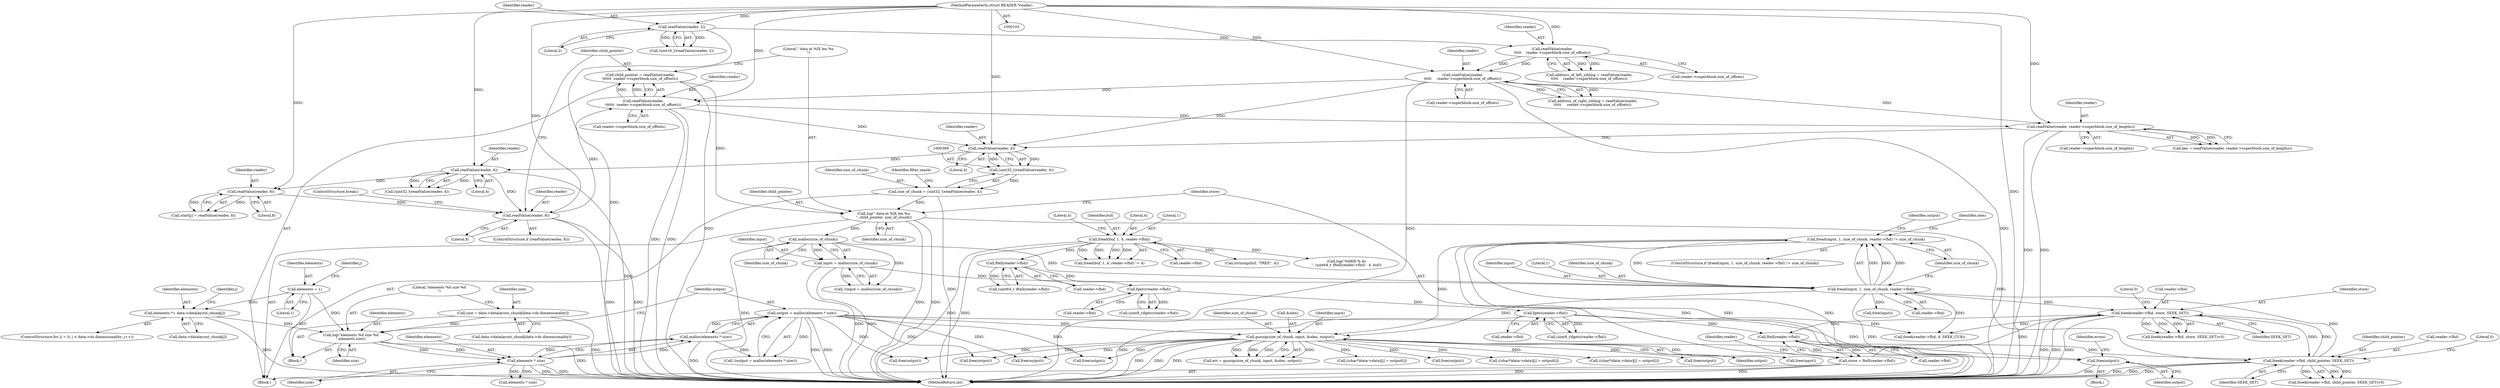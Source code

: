 digraph "0_libmysofa_d39a171e9c6a1c44dbdf43f9db6c3fbd887e38c1@API" {
"1000451" [label="(Call,free(output))"];
"1000490" [label="(Call,gunzip(size_of_chunk, input, &olen, output))"];
"1000467" [label="(Call,fread(input, 1, size_of_chunk, reader->fhd) != size_of_chunk)"];
"1000468" [label="(Call,fread(input, 1, size_of_chunk, reader->fhd))"];
"1000457" [label="(Call,input = malloc(size_of_chunk))"];
"1000459" [label="(Call,malloc(size_of_chunk))"];
"1000431" [label="(Call,log(\" data at %lX len %u\n\", child_pointer, size_of_chunk))"];
"1000422" [label="(Call,child_pointer = readValue(reader,\n\t\t\t\t\t\t  reader->superblock.size_of_offsets))"];
"1000424" [label="(Call,readValue(reader,\n\t\t\t\t\t\t  reader->superblock.size_of_offsets))"];
"1000417" [label="(Call,readValue(reader, 8))"];
"1000407" [label="(Call,readValue(reader, 8))"];
"1000377" [label="(Call,readValue(reader, 4))"];
"1000370" [label="(Call,readValue(reader, 4))"];
"1000357" [label="(Call,readValue(reader, reader->superblock.size_of_lengths))"];
"1000231" [label="(Call,readValue(reader,\n\t\t\t\t\t     reader->superblock.size_of_offsets))"];
"1000222" [label="(Call,readValue(reader,\n\t\t\t\t\t    reader->superblock.size_of_offsets))"];
"1000211" [label="(Call,readValue(reader, 2))"];
"1000104" [label="(MethodParameterIn,struct READER *reader)"];
"1000366" [label="(Call,size_of_chunk = (uint32_t)readValue(reader, 4))"];
"1000368" [label="(Call,(uint32_t)readValue(reader, 4))"];
"1000443" [label="(Call,fseek(reader->fhd, child_pointer, SEEK_SET))"];
"1000437" [label="(Call,ftell(reader->fhd))"];
"1000742" [label="(Call,fseek(reader->fhd, store, SEEK_SET))"];
"1000435" [label="(Call,store = ftell(reader->fhd))"];
"1000203" [label="(Call,fgetc(reader->fhd))"];
"1000195" [label="(Call,fgetc(reader->fhd))"];
"1000185" [label="(Call,ftell(reader->fhd))"];
"1000163" [label="(Call,fread(buf, 1, 4, reader->fhd))"];
"1000329" [label="(Call,output = malloc(elements * size))"];
"1000331" [label="(Call,malloc(elements * size))"];
"1000332" [label="(Call,elements * size)"];
"1000323" [label="(Call,log(\"elements %d size %d\n\",elements,size))"];
"1000238" [label="(Call,elements = 1)"];
"1000254" [label="(Call,elements *= data->datalayout_chunk[j])"];
"1000312" [label="(Call,size = data->datalayout_chunk[data->ds.dimensionality])"];
"1000326" [label="(Identifier,size)"];
"1000385" [label="(Call,free(output))"];
"1000467" [label="(Call,fread(input, 1, size_of_chunk, reader->fhd) != size_of_chunk)"];
"1000445" [label="(Identifier,reader)"];
"1000243" [label="(Identifier,j)"];
"1000220" [label="(Call,address_of_left_sibling = readValue(reader,\n\t\t\t\t\t    reader->superblock.size_of_offsets))"];
"1000462" [label="(Call,free(output))"];
"1000741" [label="(Call,fseek(reader->fhd, store, SEEK_SET)<0)"];
"1000314" [label="(Call,data->datalayout_chunk[data->ds.dimensionality])"];
"1000186" [label="(Call,reader->fhd)"];
"1000232" [label="(Identifier,reader)"];
"1000422" [label="(Call,child_pointer = readValue(reader,\n\t\t\t\t\t\t  reader->superblock.size_of_offsets))"];
"1000212" [label="(Identifier,reader)"];
"1000213" [label="(Literal,2)"];
"1000468" [label="(Call,fread(input, 1, size_of_chunk, reader->fhd))"];
"1000479" [label="(Call,free(input))"];
"1000747" [label="(Identifier,SEEK_SET)"];
"1000460" [label="(Identifier,size_of_chunk)"];
"1000211" [label="(Call,readValue(reader, 2))"];
"1000240" [label="(Literal,1)"];
"1000162" [label="(Call,fread(buf, 1, 4, reader->fhd) != 4)"];
"1000470" [label="(Literal,1)"];
"1000514" [label="(Call,free(output))"];
"1000233" [label="(Call,reader->superblock.size_of_offsets)"];
"1000241" [label="(ControlStructure,for (j = 0; j < data->ds.dimensionality; j++))"];
"1000454" [label="(Identifier,errno)"];
"1000426" [label="(Call,reader->superblock.size_of_offsets)"];
"1000195" [label="(Call,fgetc(reader->fhd))"];
"1000170" [label="(Literal,4)"];
"1000313" [label="(Identifier,size)"];
"1000447" [label="(Identifier,child_pointer)"];
"1000209" [label="(Call,(uint16_t)readValue(reader, 2))"];
"1000431" [label="(Call,log(\" data at %lX len %u\n\", child_pointer, size_of_chunk))"];
"1000484" [label="(Identifier,olen)"];
"1000328" [label="(Call,!(output = malloc(elements * size)))"];
"1000379" [label="(Literal,4)"];
"1000456" [label="(Call,!(input = malloc(size_of_chunk)))"];
"1000325" [label="(Identifier,elements)"];
"1000758" [label="(Call,fseek(reader->fhd, 4, SEEK_CUR))"];
"1000495" [label="(Identifier,output)"];
"1000334" [label="(Identifier,size)"];
"1000367" [label="(Identifier,size_of_chunk)"];
"1000371" [label="(Identifier,reader)"];
"1000167" [label="(Call,reader->fhd)"];
"1000331" [label="(Call,malloc(elements * size))"];
"1000496" [label="(Call,free(input))"];
"1000256" [label="(Call,data->datalayout_chunk[j])"];
"1000458" [label="(Identifier,input)"];
"1000769" [label="(MethodReturn,int)"];
"1000171" [label="(Call,strncmp(buf, \"TREE\", 4))"];
"1000323" [label="(Call,log(\"elements %d size %d\n\",elements,size))"];
"1000443" [label="(Call,fseek(reader->fhd, child_pointer, SEEK_SET))"];
"1000432" [label="(Literal,\" data at %lX len %u\n\")"];
"1000164" [label="(Identifier,buf)"];
"1000457" [label="(Call,input = malloc(size_of_chunk))"];
"1000492" [label="(Identifier,input)"];
"1000477" [label="(Call,free(output))"];
"1000488" [label="(Call,err = gunzip(size_of_chunk, input, &olen, output))"];
"1000452" [label="(Identifier,output)"];
"1000375" [label="(Call,(uint32_t)readValue(reader, 4))"];
"1000433" [label="(Identifier,child_pointer)"];
"1000423" [label="(Identifier,child_pointer)"];
"1000451" [label="(Call,free(output))"];
"1000407" [label="(Call,readValue(reader, 8))"];
"1000365" [label="(Block,)"];
"1000438" [label="(Call,reader->fhd)"];
"1000231" [label="(Call,readValue(reader,\n\t\t\t\t\t     reader->superblock.size_of_offsets))"];
"1000748" [label="(Literal,0)"];
"1000378" [label="(Identifier,reader)"];
"1000425" [label="(Identifier,reader)"];
"1000436" [label="(Identifier,store)"];
"1000444" [label="(Call,reader->fhd)"];
"1000370" [label="(Call,readValue(reader, 4))"];
"1000224" [label="(Call,reader->superblock.size_of_offsets)"];
"1000437" [label="(Call,ftell(reader->fhd))"];
"1000330" [label="(Identifier,output)"];
"1000490" [label="(Call,gunzip(size_of_chunk, input, &olen, output))"];
"1000491" [label="(Identifier,size_of_chunk)"];
"1000475" [label="(Identifier,size_of_chunk)"];
"1000372" [label="(Literal,4)"];
"1000222" [label="(Call,readValue(reader,\n\t\t\t\t\t    reader->superblock.size_of_offsets))"];
"1000448" [label="(Identifier,SEEK_SET)"];
"1000104" [label="(MethodParameterIn,struct READER *reader)"];
"1000204" [label="(Call,reader->fhd)"];
"1000485" [label="(Call,elements * size)"];
"1000742" [label="(Call,fseek(reader->fhd, store, SEEK_SET))"];
"1000359" [label="(Call,reader->superblock.size_of_lengths)"];
"1000449" [label="(Literal,0)"];
"1000409" [label="(Literal,8)"];
"1000183" [label="(Call,(uint64_t )ftell(reader->fhd))"];
"1000421" [label="(ControlStructure,break;)"];
"1000106" [label="(Block,)"];
"1000329" [label="(Call,output = malloc(elements * size))"];
"1000253" [label="(Identifier,j)"];
"1000358" [label="(Identifier,reader)"];
"1000368" [label="(Call,(uint32_t)readValue(reader, 4))"];
"1000408" [label="(Identifier,reader)"];
"1000417" [label="(Call,readValue(reader, 8))"];
"1000403" [label="(Call,start[j] = readValue(reader, 8))"];
"1000324" [label="(Literal,\"elements %d size %d\n\")"];
"1000254" [label="(Call,elements *= data->datalayout_chunk[j])"];
"1000166" [label="(Literal,4)"];
"1000562" [label="(Call,((char*)data->data)[j] = output[i])"];
"1000750" [label="(Call,free(output))"];
"1000355" [label="(Call,key = readValue(reader, reader->superblock.size_of_lengths))"];
"1000196" [label="(Call,reader->fhd)"];
"1000374" [label="(Identifier,filter_mask)"];
"1000633" [label="(Call,((char*)data->data)[j] = output[i])"];
"1000424" [label="(Call,readValue(reader,\n\t\t\t\t\t\t  reader->superblock.size_of_offsets))"];
"1000223" [label="(Identifier,reader)"];
"1000478" [label="(Identifier,output)"];
"1000416" [label="(ControlStructure,if (readValue(reader, 8)))"];
"1000332" [label="(Call,elements * size)"];
"1000180" [label="(Call,log(\"%08lX %.4s\n\", (uint64_t )ftell(reader->fhd) - 4, buf))"];
"1000165" [label="(Literal,1)"];
"1000466" [label="(ControlStructure,if (fread(input, 1, size_of_chunk, reader->fhd) != size_of_chunk))"];
"1000471" [label="(Identifier,size_of_chunk)"];
"1000418" [label="(Identifier,reader)"];
"1000743" [label="(Call,reader->fhd)"];
"1000754" [label="(Call,free(output))"];
"1000203" [label="(Call,fgetc(reader->fhd))"];
"1000312" [label="(Call,size = data->datalayout_chunk[data->ds.dimensionality])"];
"1000419" [label="(Literal,8)"];
"1000229" [label="(Call,address_of_right_sibling = readValue(reader,\n\t\t\t\t\t     reader->superblock.size_of_offsets))"];
"1000472" [label="(Call,reader->fhd)"];
"1000377" [label="(Call,readValue(reader, 4))"];
"1000255" [label="(Identifier,elements)"];
"1000163" [label="(Call,fread(buf, 1, 4, reader->fhd))"];
"1000723" [label="(Call,((char*)data->data)[j] = output[i])"];
"1000493" [label="(Call,&olen)"];
"1000238" [label="(Call,elements = 1)"];
"1000434" [label="(Identifier,size_of_chunk)"];
"1000201" [label="(Call,(uint8_t)fgetc(reader->fhd))"];
"1000450" [label="(Block,)"];
"1000746" [label="(Identifier,store)"];
"1000469" [label="(Identifier,input)"];
"1000357" [label="(Call,readValue(reader, reader->superblock.size_of_lengths))"];
"1000333" [label="(Identifier,elements)"];
"1000459" [label="(Call,malloc(size_of_chunk))"];
"1000442" [label="(Call,fseek(reader->fhd, child_pointer, SEEK_SET)<0)"];
"1000185" [label="(Call,ftell(reader->fhd))"];
"1000193" [label="(Call,(uint8_t)fgetc(reader->fhd))"];
"1000435" [label="(Call,store = ftell(reader->fhd))"];
"1000239" [label="(Identifier,elements)"];
"1000366" [label="(Call,size_of_chunk = (uint32_t)readValue(reader, 4))"];
"1000451" -> "1000450"  [label="AST: "];
"1000451" -> "1000452"  [label="CFG: "];
"1000452" -> "1000451"  [label="AST: "];
"1000454" -> "1000451"  [label="CFG: "];
"1000451" -> "1000769"  [label="DDG: "];
"1000490" -> "1000451"  [label="DDG: "];
"1000329" -> "1000451"  [label="DDG: "];
"1000490" -> "1000488"  [label="AST: "];
"1000490" -> "1000495"  [label="CFG: "];
"1000491" -> "1000490"  [label="AST: "];
"1000492" -> "1000490"  [label="AST: "];
"1000493" -> "1000490"  [label="AST: "];
"1000495" -> "1000490"  [label="AST: "];
"1000488" -> "1000490"  [label="CFG: "];
"1000490" -> "1000769"  [label="DDG: "];
"1000490" -> "1000769"  [label="DDG: "];
"1000490" -> "1000769"  [label="DDG: "];
"1000490" -> "1000385"  [label="DDG: "];
"1000490" -> "1000462"  [label="DDG: "];
"1000490" -> "1000477"  [label="DDG: "];
"1000490" -> "1000488"  [label="DDG: "];
"1000490" -> "1000488"  [label="DDG: "];
"1000490" -> "1000488"  [label="DDG: "];
"1000490" -> "1000488"  [label="DDG: "];
"1000467" -> "1000490"  [label="DDG: "];
"1000468" -> "1000490"  [label="DDG: "];
"1000329" -> "1000490"  [label="DDG: "];
"1000490" -> "1000496"  [label="DDG: "];
"1000490" -> "1000514"  [label="DDG: "];
"1000490" -> "1000562"  [label="DDG: "];
"1000490" -> "1000633"  [label="DDG: "];
"1000490" -> "1000723"  [label="DDG: "];
"1000490" -> "1000750"  [label="DDG: "];
"1000490" -> "1000754"  [label="DDG: "];
"1000467" -> "1000466"  [label="AST: "];
"1000467" -> "1000475"  [label="CFG: "];
"1000468" -> "1000467"  [label="AST: "];
"1000475" -> "1000467"  [label="AST: "];
"1000478" -> "1000467"  [label="CFG: "];
"1000484" -> "1000467"  [label="CFG: "];
"1000467" -> "1000769"  [label="DDG: "];
"1000467" -> "1000769"  [label="DDG: "];
"1000467" -> "1000769"  [label="DDG: "];
"1000468" -> "1000467"  [label="DDG: "];
"1000468" -> "1000467"  [label="DDG: "];
"1000468" -> "1000467"  [label="DDG: "];
"1000468" -> "1000467"  [label="DDG: "];
"1000468" -> "1000472"  [label="CFG: "];
"1000469" -> "1000468"  [label="AST: "];
"1000470" -> "1000468"  [label="AST: "];
"1000471" -> "1000468"  [label="AST: "];
"1000472" -> "1000468"  [label="AST: "];
"1000475" -> "1000468"  [label="CFG: "];
"1000468" -> "1000769"  [label="DDG: "];
"1000457" -> "1000468"  [label="DDG: "];
"1000459" -> "1000468"  [label="DDG: "];
"1000443" -> "1000468"  [label="DDG: "];
"1000468" -> "1000479"  [label="DDG: "];
"1000468" -> "1000742"  [label="DDG: "];
"1000468" -> "1000758"  [label="DDG: "];
"1000457" -> "1000456"  [label="AST: "];
"1000457" -> "1000459"  [label="CFG: "];
"1000458" -> "1000457"  [label="AST: "];
"1000459" -> "1000457"  [label="AST: "];
"1000456" -> "1000457"  [label="CFG: "];
"1000457" -> "1000769"  [label="DDG: "];
"1000457" -> "1000769"  [label="DDG: "];
"1000457" -> "1000456"  [label="DDG: "];
"1000459" -> "1000457"  [label="DDG: "];
"1000459" -> "1000460"  [label="CFG: "];
"1000460" -> "1000459"  [label="AST: "];
"1000459" -> "1000769"  [label="DDG: "];
"1000459" -> "1000456"  [label="DDG: "];
"1000431" -> "1000459"  [label="DDG: "];
"1000431" -> "1000365"  [label="AST: "];
"1000431" -> "1000434"  [label="CFG: "];
"1000432" -> "1000431"  [label="AST: "];
"1000433" -> "1000431"  [label="AST: "];
"1000434" -> "1000431"  [label="AST: "];
"1000436" -> "1000431"  [label="CFG: "];
"1000431" -> "1000769"  [label="DDG: "];
"1000431" -> "1000769"  [label="DDG: "];
"1000422" -> "1000431"  [label="DDG: "];
"1000366" -> "1000431"  [label="DDG: "];
"1000431" -> "1000443"  [label="DDG: "];
"1000422" -> "1000365"  [label="AST: "];
"1000422" -> "1000424"  [label="CFG: "];
"1000423" -> "1000422"  [label="AST: "];
"1000424" -> "1000422"  [label="AST: "];
"1000432" -> "1000422"  [label="CFG: "];
"1000422" -> "1000769"  [label="DDG: "];
"1000424" -> "1000422"  [label="DDG: "];
"1000424" -> "1000422"  [label="DDG: "];
"1000424" -> "1000426"  [label="CFG: "];
"1000425" -> "1000424"  [label="AST: "];
"1000426" -> "1000424"  [label="AST: "];
"1000424" -> "1000769"  [label="DDG: "];
"1000424" -> "1000769"  [label="DDG: "];
"1000424" -> "1000357"  [label="DDG: "];
"1000424" -> "1000370"  [label="DDG: "];
"1000417" -> "1000424"  [label="DDG: "];
"1000104" -> "1000424"  [label="DDG: "];
"1000231" -> "1000424"  [label="DDG: "];
"1000417" -> "1000416"  [label="AST: "];
"1000417" -> "1000419"  [label="CFG: "];
"1000418" -> "1000417"  [label="AST: "];
"1000419" -> "1000417"  [label="AST: "];
"1000421" -> "1000417"  [label="CFG: "];
"1000423" -> "1000417"  [label="CFG: "];
"1000417" -> "1000769"  [label="DDG: "];
"1000417" -> "1000769"  [label="DDG: "];
"1000407" -> "1000417"  [label="DDG: "];
"1000377" -> "1000417"  [label="DDG: "];
"1000104" -> "1000417"  [label="DDG: "];
"1000407" -> "1000403"  [label="AST: "];
"1000407" -> "1000409"  [label="CFG: "];
"1000408" -> "1000407"  [label="AST: "];
"1000409" -> "1000407"  [label="AST: "];
"1000403" -> "1000407"  [label="CFG: "];
"1000407" -> "1000403"  [label="DDG: "];
"1000407" -> "1000403"  [label="DDG: "];
"1000377" -> "1000407"  [label="DDG: "];
"1000104" -> "1000407"  [label="DDG: "];
"1000377" -> "1000375"  [label="AST: "];
"1000377" -> "1000379"  [label="CFG: "];
"1000378" -> "1000377"  [label="AST: "];
"1000379" -> "1000377"  [label="AST: "];
"1000375" -> "1000377"  [label="CFG: "];
"1000377" -> "1000769"  [label="DDG: "];
"1000377" -> "1000375"  [label="DDG: "];
"1000377" -> "1000375"  [label="DDG: "];
"1000370" -> "1000377"  [label="DDG: "];
"1000104" -> "1000377"  [label="DDG: "];
"1000370" -> "1000368"  [label="AST: "];
"1000370" -> "1000372"  [label="CFG: "];
"1000371" -> "1000370"  [label="AST: "];
"1000372" -> "1000370"  [label="AST: "];
"1000368" -> "1000370"  [label="CFG: "];
"1000370" -> "1000368"  [label="DDG: "];
"1000370" -> "1000368"  [label="DDG: "];
"1000357" -> "1000370"  [label="DDG: "];
"1000231" -> "1000370"  [label="DDG: "];
"1000104" -> "1000370"  [label="DDG: "];
"1000357" -> "1000355"  [label="AST: "];
"1000357" -> "1000359"  [label="CFG: "];
"1000358" -> "1000357"  [label="AST: "];
"1000359" -> "1000357"  [label="AST: "];
"1000355" -> "1000357"  [label="CFG: "];
"1000357" -> "1000769"  [label="DDG: "];
"1000357" -> "1000769"  [label="DDG: "];
"1000357" -> "1000355"  [label="DDG: "];
"1000357" -> "1000355"  [label="DDG: "];
"1000231" -> "1000357"  [label="DDG: "];
"1000104" -> "1000357"  [label="DDG: "];
"1000231" -> "1000229"  [label="AST: "];
"1000231" -> "1000233"  [label="CFG: "];
"1000232" -> "1000231"  [label="AST: "];
"1000233" -> "1000231"  [label="AST: "];
"1000229" -> "1000231"  [label="CFG: "];
"1000231" -> "1000769"  [label="DDG: "];
"1000231" -> "1000769"  [label="DDG: "];
"1000231" -> "1000229"  [label="DDG: "];
"1000231" -> "1000229"  [label="DDG: "];
"1000222" -> "1000231"  [label="DDG: "];
"1000222" -> "1000231"  [label="DDG: "];
"1000104" -> "1000231"  [label="DDG: "];
"1000222" -> "1000220"  [label="AST: "];
"1000222" -> "1000224"  [label="CFG: "];
"1000223" -> "1000222"  [label="AST: "];
"1000224" -> "1000222"  [label="AST: "];
"1000220" -> "1000222"  [label="CFG: "];
"1000222" -> "1000220"  [label="DDG: "];
"1000222" -> "1000220"  [label="DDG: "];
"1000211" -> "1000222"  [label="DDG: "];
"1000104" -> "1000222"  [label="DDG: "];
"1000211" -> "1000209"  [label="AST: "];
"1000211" -> "1000213"  [label="CFG: "];
"1000212" -> "1000211"  [label="AST: "];
"1000213" -> "1000211"  [label="AST: "];
"1000209" -> "1000211"  [label="CFG: "];
"1000211" -> "1000769"  [label="DDG: "];
"1000211" -> "1000209"  [label="DDG: "];
"1000211" -> "1000209"  [label="DDG: "];
"1000104" -> "1000211"  [label="DDG: "];
"1000104" -> "1000103"  [label="AST: "];
"1000104" -> "1000769"  [label="DDG: "];
"1000366" -> "1000365"  [label="AST: "];
"1000366" -> "1000368"  [label="CFG: "];
"1000367" -> "1000366"  [label="AST: "];
"1000368" -> "1000366"  [label="AST: "];
"1000374" -> "1000366"  [label="CFG: "];
"1000366" -> "1000769"  [label="DDG: "];
"1000368" -> "1000366"  [label="DDG: "];
"1000369" -> "1000368"  [label="AST: "];
"1000443" -> "1000442"  [label="AST: "];
"1000443" -> "1000448"  [label="CFG: "];
"1000444" -> "1000443"  [label="AST: "];
"1000447" -> "1000443"  [label="AST: "];
"1000448" -> "1000443"  [label="AST: "];
"1000449" -> "1000443"  [label="CFG: "];
"1000443" -> "1000769"  [label="DDG: "];
"1000443" -> "1000769"  [label="DDG: "];
"1000443" -> "1000769"  [label="DDG: "];
"1000443" -> "1000442"  [label="DDG: "];
"1000443" -> "1000442"  [label="DDG: "];
"1000443" -> "1000442"  [label="DDG: "];
"1000437" -> "1000443"  [label="DDG: "];
"1000742" -> "1000443"  [label="DDG: "];
"1000443" -> "1000742"  [label="DDG: "];
"1000437" -> "1000435"  [label="AST: "];
"1000437" -> "1000438"  [label="CFG: "];
"1000438" -> "1000437"  [label="AST: "];
"1000435" -> "1000437"  [label="CFG: "];
"1000437" -> "1000435"  [label="DDG: "];
"1000742" -> "1000437"  [label="DDG: "];
"1000203" -> "1000437"  [label="DDG: "];
"1000742" -> "1000741"  [label="AST: "];
"1000742" -> "1000747"  [label="CFG: "];
"1000743" -> "1000742"  [label="AST: "];
"1000746" -> "1000742"  [label="AST: "];
"1000747" -> "1000742"  [label="AST: "];
"1000748" -> "1000742"  [label="CFG: "];
"1000742" -> "1000769"  [label="DDG: "];
"1000742" -> "1000769"  [label="DDG: "];
"1000742" -> "1000769"  [label="DDG: "];
"1000742" -> "1000741"  [label="DDG: "];
"1000742" -> "1000741"  [label="DDG: "];
"1000742" -> "1000741"  [label="DDG: "];
"1000435" -> "1000742"  [label="DDG: "];
"1000742" -> "1000758"  [label="DDG: "];
"1000435" -> "1000365"  [label="AST: "];
"1000436" -> "1000435"  [label="AST: "];
"1000445" -> "1000435"  [label="CFG: "];
"1000435" -> "1000769"  [label="DDG: "];
"1000435" -> "1000769"  [label="DDG: "];
"1000203" -> "1000201"  [label="AST: "];
"1000203" -> "1000204"  [label="CFG: "];
"1000204" -> "1000203"  [label="AST: "];
"1000201" -> "1000203"  [label="CFG: "];
"1000203" -> "1000769"  [label="DDG: "];
"1000203" -> "1000201"  [label="DDG: "];
"1000195" -> "1000203"  [label="DDG: "];
"1000203" -> "1000758"  [label="DDG: "];
"1000195" -> "1000193"  [label="AST: "];
"1000195" -> "1000196"  [label="CFG: "];
"1000196" -> "1000195"  [label="AST: "];
"1000193" -> "1000195"  [label="CFG: "];
"1000195" -> "1000193"  [label="DDG: "];
"1000185" -> "1000195"  [label="DDG: "];
"1000185" -> "1000183"  [label="AST: "];
"1000185" -> "1000186"  [label="CFG: "];
"1000186" -> "1000185"  [label="AST: "];
"1000183" -> "1000185"  [label="CFG: "];
"1000185" -> "1000183"  [label="DDG: "];
"1000163" -> "1000185"  [label="DDG: "];
"1000163" -> "1000162"  [label="AST: "];
"1000163" -> "1000167"  [label="CFG: "];
"1000164" -> "1000163"  [label="AST: "];
"1000165" -> "1000163"  [label="AST: "];
"1000166" -> "1000163"  [label="AST: "];
"1000167" -> "1000163"  [label="AST: "];
"1000170" -> "1000163"  [label="CFG: "];
"1000163" -> "1000769"  [label="DDG: "];
"1000163" -> "1000769"  [label="DDG: "];
"1000163" -> "1000162"  [label="DDG: "];
"1000163" -> "1000162"  [label="DDG: "];
"1000163" -> "1000162"  [label="DDG: "];
"1000163" -> "1000162"  [label="DDG: "];
"1000163" -> "1000171"  [label="DDG: "];
"1000163" -> "1000180"  [label="DDG: "];
"1000329" -> "1000328"  [label="AST: "];
"1000329" -> "1000331"  [label="CFG: "];
"1000330" -> "1000329"  [label="AST: "];
"1000331" -> "1000329"  [label="AST: "];
"1000328" -> "1000329"  [label="CFG: "];
"1000329" -> "1000769"  [label="DDG: "];
"1000329" -> "1000769"  [label="DDG: "];
"1000329" -> "1000328"  [label="DDG: "];
"1000331" -> "1000329"  [label="DDG: "];
"1000329" -> "1000385"  [label="DDG: "];
"1000329" -> "1000462"  [label="DDG: "];
"1000329" -> "1000477"  [label="DDG: "];
"1000329" -> "1000754"  [label="DDG: "];
"1000331" -> "1000332"  [label="CFG: "];
"1000332" -> "1000331"  [label="AST: "];
"1000331" -> "1000769"  [label="DDG: "];
"1000331" -> "1000328"  [label="DDG: "];
"1000332" -> "1000331"  [label="DDG: "];
"1000332" -> "1000331"  [label="DDG: "];
"1000332" -> "1000334"  [label="CFG: "];
"1000333" -> "1000332"  [label="AST: "];
"1000334" -> "1000332"  [label="AST: "];
"1000332" -> "1000769"  [label="DDG: "];
"1000332" -> "1000769"  [label="DDG: "];
"1000323" -> "1000332"  [label="DDG: "];
"1000323" -> "1000332"  [label="DDG: "];
"1000332" -> "1000485"  [label="DDG: "];
"1000332" -> "1000485"  [label="DDG: "];
"1000323" -> "1000106"  [label="AST: "];
"1000323" -> "1000326"  [label="CFG: "];
"1000324" -> "1000323"  [label="AST: "];
"1000325" -> "1000323"  [label="AST: "];
"1000326" -> "1000323"  [label="AST: "];
"1000330" -> "1000323"  [label="CFG: "];
"1000323" -> "1000769"  [label="DDG: "];
"1000238" -> "1000323"  [label="DDG: "];
"1000254" -> "1000323"  [label="DDG: "];
"1000312" -> "1000323"  [label="DDG: "];
"1000238" -> "1000106"  [label="AST: "];
"1000238" -> "1000240"  [label="CFG: "];
"1000239" -> "1000238"  [label="AST: "];
"1000240" -> "1000238"  [label="AST: "];
"1000243" -> "1000238"  [label="CFG: "];
"1000238" -> "1000254"  [label="DDG: "];
"1000254" -> "1000241"  [label="AST: "];
"1000254" -> "1000256"  [label="CFG: "];
"1000255" -> "1000254"  [label="AST: "];
"1000256" -> "1000254"  [label="AST: "];
"1000253" -> "1000254"  [label="CFG: "];
"1000254" -> "1000769"  [label="DDG: "];
"1000312" -> "1000106"  [label="AST: "];
"1000312" -> "1000314"  [label="CFG: "];
"1000313" -> "1000312"  [label="AST: "];
"1000314" -> "1000312"  [label="AST: "];
"1000324" -> "1000312"  [label="CFG: "];
"1000312" -> "1000769"  [label="DDG: "];
}
